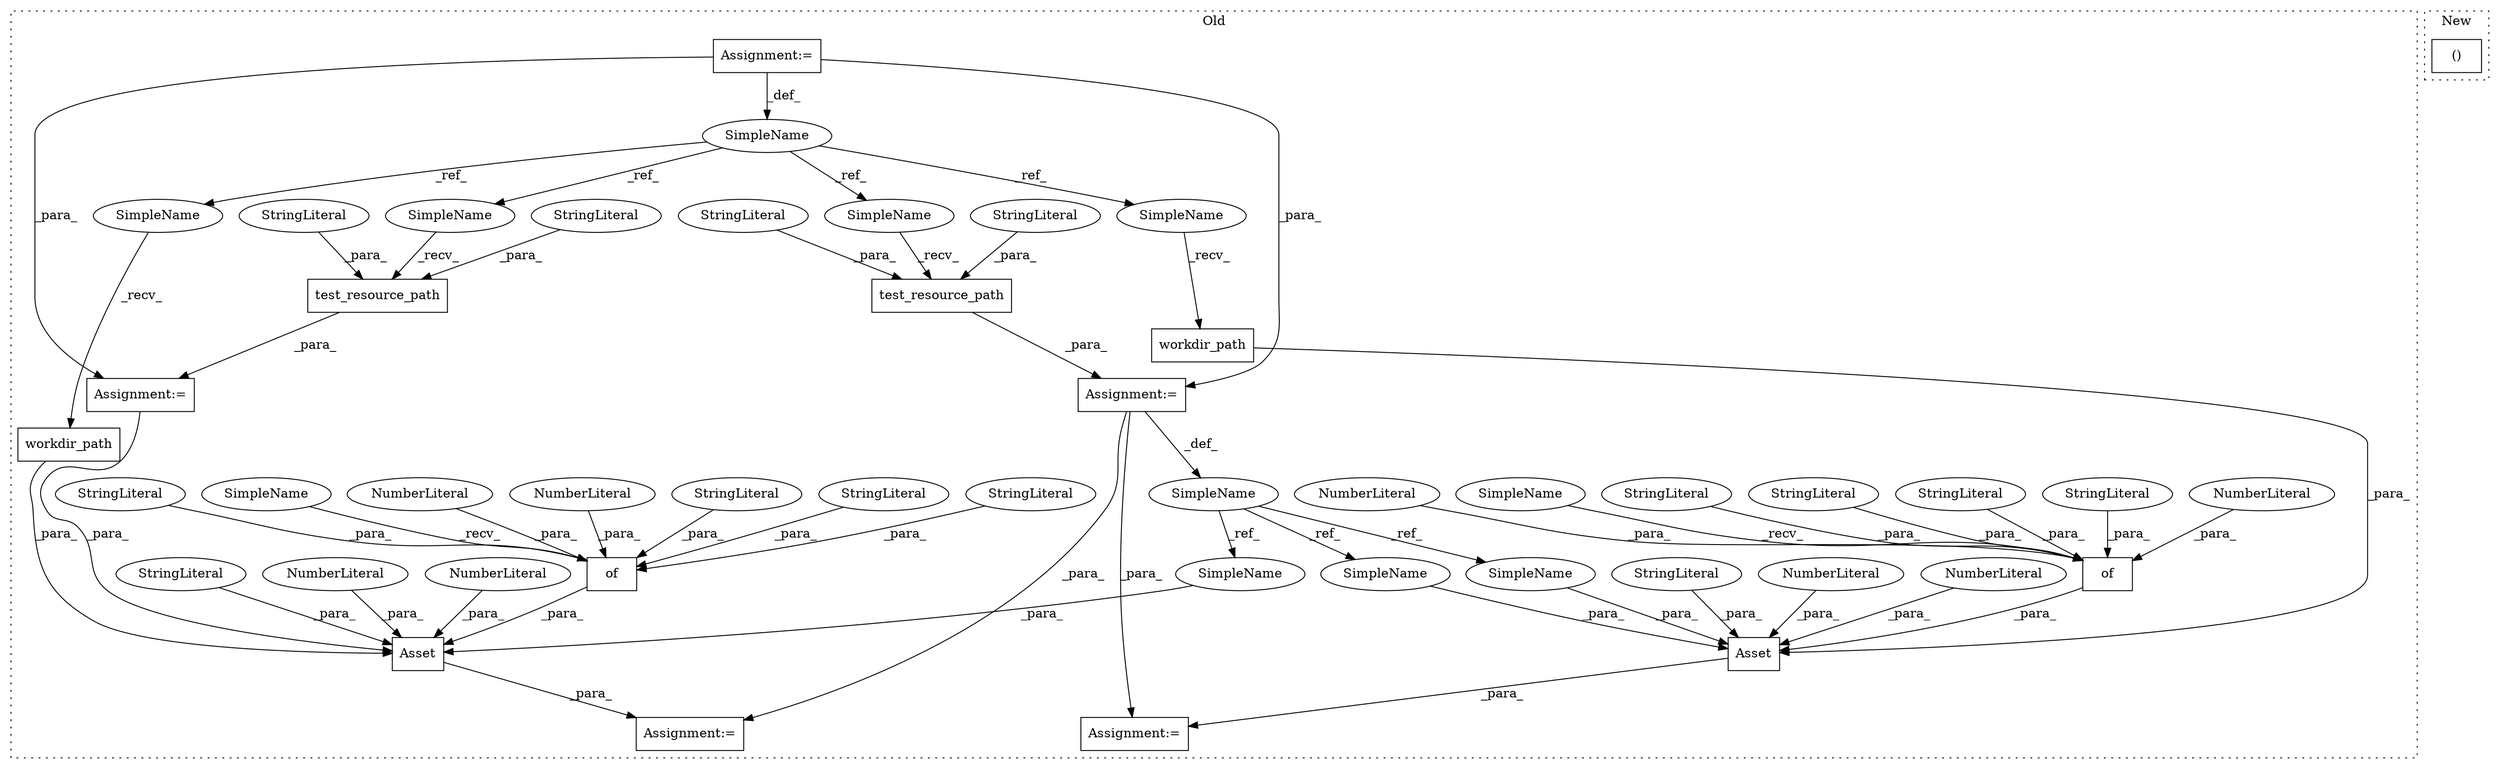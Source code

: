 digraph G {
subgraph cluster0 {
1 [label="workdir_path" a="32" s="3641" l="14" shape="box"];
3 [label="SimpleName" a="42" s="3273" l="10" shape="ellipse"];
4 [label="workdir_path" a="32" s="3501" l="14" shape="box"];
5 [label="test_resource_path" a="32" s="3398,3460" l="19,1" shape="box"];
6 [label="Asset" a="32" s="3613,3731" l="6,1" shape="box"];
7 [label="NumberLiteral" a="34" s="3626" l="1" shape="ellipse"];
8 [label="NumberLiteral" a="34" s="3628" l="1" shape="ellipse"];
9 [label="SimpleName" a="42" s="3289" l="8" shape="ellipse"];
10 [label="Asset" a="32" s="3473,3591" l="6,1" shape="box"];
11 [label="NumberLiteral" a="34" s="3486" l="1" shape="ellipse"];
12 [label="NumberLiteral" a="34" s="3488" l="1" shape="ellipse"];
13 [label="of" a="32" s="3538,3590" l="3,1" shape="box"];
14 [label="NumberLiteral" a="34" s="3549" l="3" shape="ellipse"];
15 [label="NumberLiteral" a="34" s="3562" l="3" shape="ellipse"];
16 [label="of" a="32" s="3678,3730" l="3,1" shape="box"];
17 [label="NumberLiteral" a="34" s="3689" l="3" shape="ellipse"];
18 [label="NumberLiteral" a="34" s="3702" l="3" shape="ellipse"];
19 [label="test_resource_path" a="32" s="3309,3371" l="19,1" shape="box"];
20 [label="StringLiteral" a="45" s="3693" l="8" shape="ellipse"];
21 [label="Assignment:=" a="7" s="3297" l="1" shape="box"];
22 [label="StringLiteral" a="45" s="3717" l="13" shape="ellipse"];
23 [label="Assignment:=" a="7" s="3472" l="1" shape="box"];
24 [label="StringLiteral" a="45" s="3479" l="6" shape="ellipse"];
25 [label="StringLiteral" a="45" s="3619" l="6" shape="ellipse"];
26 [label="StringLiteral" a="45" s="3541" l="7" shape="ellipse"];
27 [label="StringLiteral" a="45" s="3423" l="37" shape="ellipse"];
28 [label="StringLiteral" a="45" s="3328" l="5" shape="ellipse"];
29 [label="StringLiteral" a="45" s="3334" l="37" shape="ellipse"];
30 [label="StringLiteral" a="45" s="3417" l="5" shape="ellipse"];
31 [label="StringLiteral" a="45" s="3681" l="7" shape="ellipse"];
32 [label="Assignment:=" a="7" s="3386" l="1" shape="box"];
33 [label="Assignment:=" a="7" s="3612" l="1" shape="box"];
34 [label="StringLiteral" a="45" s="3566" l="10" shape="ellipse"];
35 [label="StringLiteral" a="45" s="3706" l="10" shape="ellipse"];
36 [label="StringLiteral" a="45" s="3577" l="13" shape="ellipse"];
37 [label="Assignment:=" a="7" s="3273" l="10" shape="box"];
38 [label="StringLiteral" a="45" s="3553" l="8" shape="ellipse"];
39 [label="SimpleName" a="42" s="3665" l="8" shape="ellipse"];
40 [label="SimpleName" a="42" s="3656" l="8" shape="ellipse"];
41 [label="SimpleName" a="42" s="3516" l="8" shape="ellipse"];
42 [label="SimpleName" a="42" s="3298" l="10" shape="ellipse"];
43 [label="SimpleName" a="42" s="3630" l="10" shape="ellipse"];
44 [label="SimpleName" a="42" s="3490" l="10" shape="ellipse"];
45 [label="SimpleName" a="42" s="3387" l="10" shape="ellipse"];
46 [label="SimpleName" a="42" s="3534" l="3" shape="ellipse"];
47 [label="SimpleName" a="42" s="3674" l="3" shape="ellipse"];
label = "Old";
style="dotted";
}
subgraph cluster1 {
2 [label="()" a="106" s="3392" l="74" shape="box"];
label = "New";
style="dotted";
}
1 -> 6 [label="_para_"];
3 -> 43 [label="_ref_"];
3 -> 42 [label="_ref_"];
3 -> 44 [label="_ref_"];
3 -> 45 [label="_ref_"];
4 -> 10 [label="_para_"];
5 -> 32 [label="_para_"];
6 -> 33 [label="_para_"];
7 -> 6 [label="_para_"];
8 -> 6 [label="_para_"];
9 -> 40 [label="_ref_"];
9 -> 39 [label="_ref_"];
9 -> 41 [label="_ref_"];
10 -> 23 [label="_para_"];
11 -> 10 [label="_para_"];
12 -> 10 [label="_para_"];
13 -> 10 [label="_para_"];
14 -> 13 [label="_para_"];
15 -> 13 [label="_para_"];
16 -> 6 [label="_para_"];
17 -> 16 [label="_para_"];
18 -> 16 [label="_para_"];
19 -> 21 [label="_para_"];
20 -> 16 [label="_para_"];
21 -> 33 [label="_para_"];
21 -> 9 [label="_def_"];
21 -> 23 [label="_para_"];
22 -> 16 [label="_para_"];
24 -> 10 [label="_para_"];
25 -> 6 [label="_para_"];
26 -> 13 [label="_para_"];
27 -> 5 [label="_para_"];
28 -> 19 [label="_para_"];
29 -> 19 [label="_para_"];
30 -> 5 [label="_para_"];
31 -> 16 [label="_para_"];
32 -> 10 [label="_para_"];
34 -> 13 [label="_para_"];
35 -> 16 [label="_para_"];
36 -> 13 [label="_para_"];
37 -> 3 [label="_def_"];
37 -> 32 [label="_para_"];
37 -> 21 [label="_para_"];
38 -> 13 [label="_para_"];
39 -> 6 [label="_para_"];
40 -> 6 [label="_para_"];
41 -> 10 [label="_para_"];
42 -> 19 [label="_recv_"];
43 -> 1 [label="_recv_"];
44 -> 4 [label="_recv_"];
45 -> 5 [label="_recv_"];
46 -> 13 [label="_recv_"];
47 -> 16 [label="_recv_"];
}